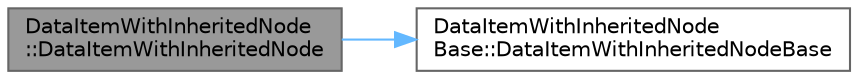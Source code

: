 digraph "DataItemWithInheritedNode::DataItemWithInheritedNode"
{
 // LATEX_PDF_SIZE
  bgcolor="transparent";
  edge [fontname=Helvetica,fontsize=10,labelfontname=Helvetica,labelfontsize=10];
  node [fontname=Helvetica,fontsize=10,shape=box,height=0.2,width=0.4];
  rankdir="LR";
  Node1 [id="Node000001",label="DataItemWithInheritedNode\l::DataItemWithInheritedNode",height=0.2,width=0.4,color="gray40", fillcolor="grey60", style="filled", fontcolor="black",tooltip=" "];
  Node1 -> Node2 [id="edge1_Node000001_Node000002",color="steelblue1",style="solid",tooltip=" "];
  Node2 [id="Node000002",label="DataItemWithInheritedNode\lBase::DataItemWithInheritedNodeBase",height=0.2,width=0.4,color="grey40", fillcolor="white", style="filled",URL="$struct_data_item_with_inherited_node_base.html#a2b416e9e244d0c150499509d70e8c614",tooltip=" "];
}
